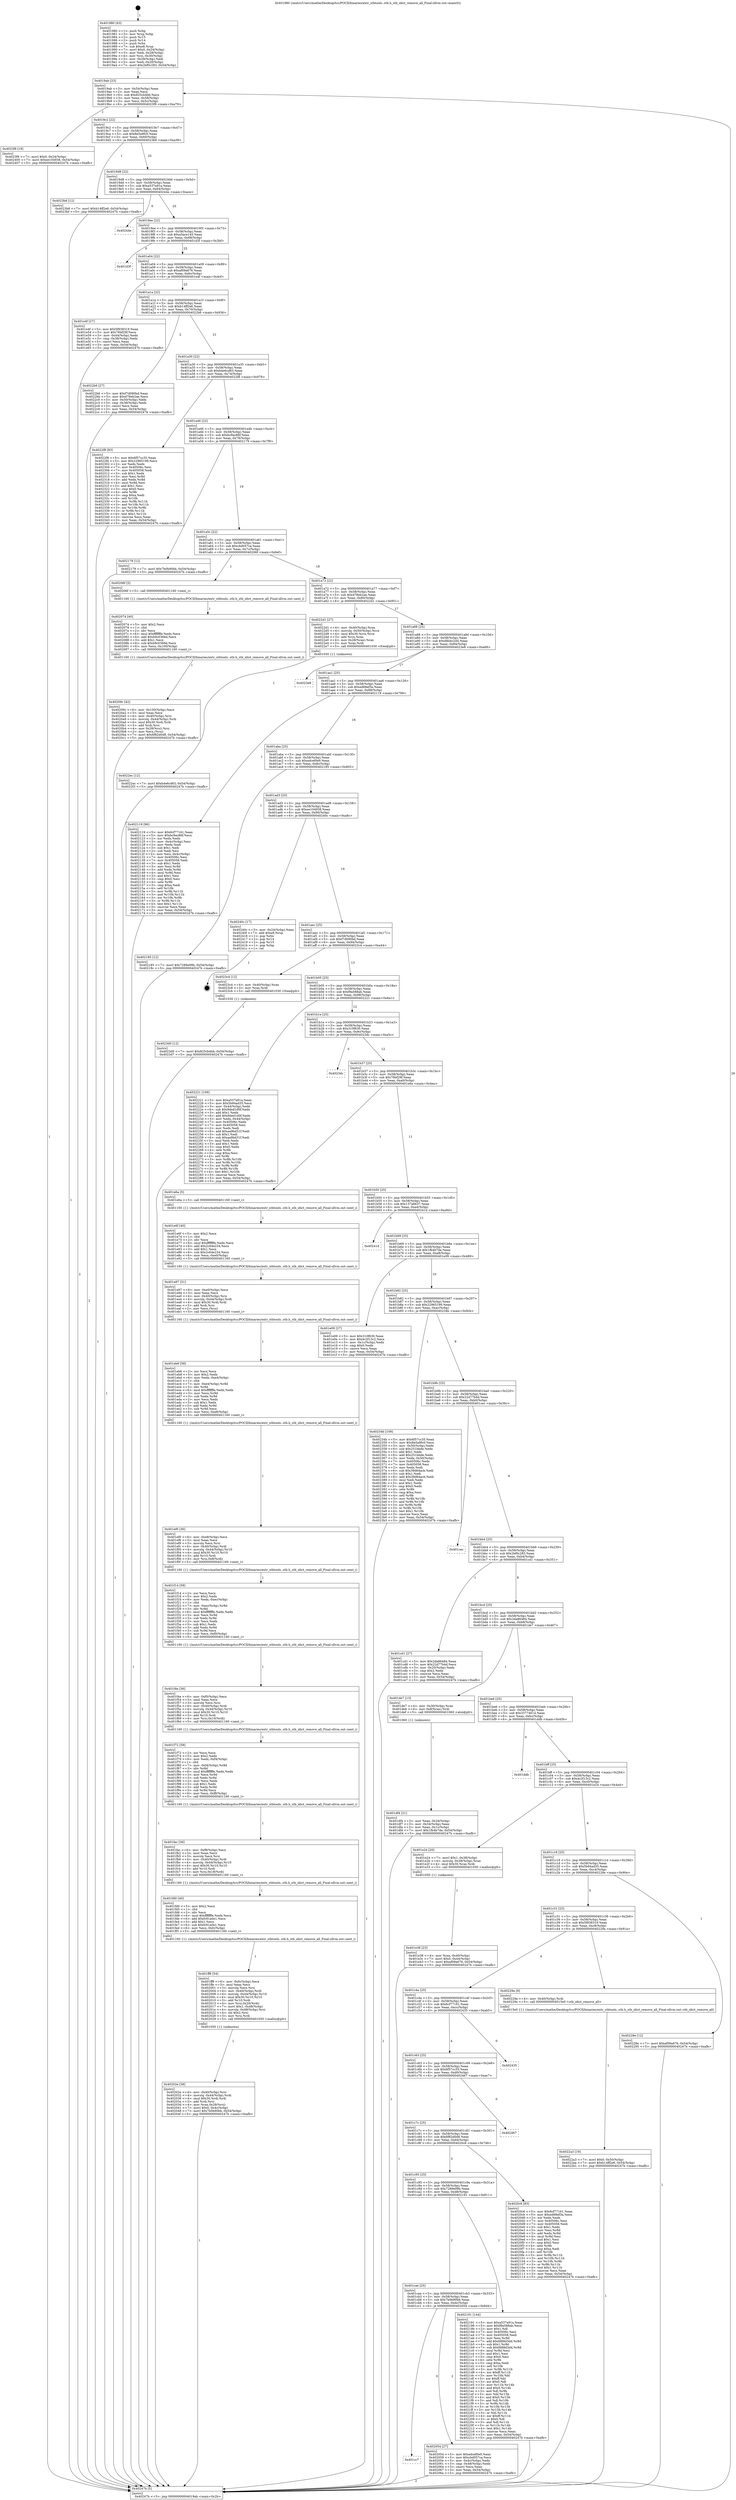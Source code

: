 digraph "0x401980" {
  label = "0x401980 (/mnt/c/Users/mathe/Desktop/tcc/POCII/binaries/extr_stbtools..stb.h_stb_idict_remove_all_Final-ollvm.out::main(0))"
  labelloc = "t"
  node[shape=record]

  Entry [label="",width=0.3,height=0.3,shape=circle,fillcolor=black,style=filled]
  "0x4019ab" [label="{
     0x4019ab [23]\l
     | [instrs]\l
     &nbsp;&nbsp;0x4019ab \<+3\>: mov -0x54(%rbp),%eax\l
     &nbsp;&nbsp;0x4019ae \<+2\>: mov %eax,%ecx\l
     &nbsp;&nbsp;0x4019b0 \<+6\>: sub $0x825cb4bb,%ecx\l
     &nbsp;&nbsp;0x4019b6 \<+3\>: mov %eax,-0x58(%rbp)\l
     &nbsp;&nbsp;0x4019b9 \<+3\>: mov %ecx,-0x5c(%rbp)\l
     &nbsp;&nbsp;0x4019bc \<+6\>: je 00000000004023f9 \<main+0xa79\>\l
  }"]
  "0x4023f9" [label="{
     0x4023f9 [19]\l
     | [instrs]\l
     &nbsp;&nbsp;0x4023f9 \<+7\>: movl $0x0,-0x24(%rbp)\l
     &nbsp;&nbsp;0x402400 \<+7\>: movl $0xee104938,-0x54(%rbp)\l
     &nbsp;&nbsp;0x402407 \<+5\>: jmp 000000000040247b \<main+0xafb\>\l
  }"]
  "0x4019c2" [label="{
     0x4019c2 [22]\l
     | [instrs]\l
     &nbsp;&nbsp;0x4019c2 \<+5\>: jmp 00000000004019c7 \<main+0x47\>\l
     &nbsp;&nbsp;0x4019c7 \<+3\>: mov -0x58(%rbp),%eax\l
     &nbsp;&nbsp;0x4019ca \<+5\>: sub $0x8e5a9fc0,%eax\l
     &nbsp;&nbsp;0x4019cf \<+3\>: mov %eax,-0x60(%rbp)\l
     &nbsp;&nbsp;0x4019d2 \<+6\>: je 00000000004023b8 \<main+0xa38\>\l
  }"]
  Exit [label="",width=0.3,height=0.3,shape=circle,fillcolor=black,style=filled,peripheries=2]
  "0x4023b8" [label="{
     0x4023b8 [12]\l
     | [instrs]\l
     &nbsp;&nbsp;0x4023b8 \<+7\>: movl $0xb14ff2e6,-0x54(%rbp)\l
     &nbsp;&nbsp;0x4023bf \<+5\>: jmp 000000000040247b \<main+0xafb\>\l
  }"]
  "0x4019d8" [label="{
     0x4019d8 [22]\l
     | [instrs]\l
     &nbsp;&nbsp;0x4019d8 \<+5\>: jmp 00000000004019dd \<main+0x5d\>\l
     &nbsp;&nbsp;0x4019dd \<+3\>: mov -0x58(%rbp),%eax\l
     &nbsp;&nbsp;0x4019e0 \<+5\>: sub $0xa537a91a,%eax\l
     &nbsp;&nbsp;0x4019e5 \<+3\>: mov %eax,-0x64(%rbp)\l
     &nbsp;&nbsp;0x4019e8 \<+6\>: je 000000000040244e \<main+0xace\>\l
  }"]
  "0x4023d0" [label="{
     0x4023d0 [12]\l
     | [instrs]\l
     &nbsp;&nbsp;0x4023d0 \<+7\>: movl $0x825cb4bb,-0x54(%rbp)\l
     &nbsp;&nbsp;0x4023d7 \<+5\>: jmp 000000000040247b \<main+0xafb\>\l
  }"]
  "0x40244e" [label="{
     0x40244e\l
  }", style=dashed]
  "0x4019ee" [label="{
     0x4019ee [22]\l
     | [instrs]\l
     &nbsp;&nbsp;0x4019ee \<+5\>: jmp 00000000004019f3 \<main+0x73\>\l
     &nbsp;&nbsp;0x4019f3 \<+3\>: mov -0x58(%rbp),%eax\l
     &nbsp;&nbsp;0x4019f6 \<+5\>: sub $0xa5ace145,%eax\l
     &nbsp;&nbsp;0x4019fb \<+3\>: mov %eax,-0x68(%rbp)\l
     &nbsp;&nbsp;0x4019fe \<+6\>: je 0000000000401d3f \<main+0x3bf\>\l
  }"]
  "0x4022ec" [label="{
     0x4022ec [12]\l
     | [instrs]\l
     &nbsp;&nbsp;0x4022ec \<+7\>: movl $0xb4e6cd63,-0x54(%rbp)\l
     &nbsp;&nbsp;0x4022f3 \<+5\>: jmp 000000000040247b \<main+0xafb\>\l
  }"]
  "0x401d3f" [label="{
     0x401d3f\l
  }", style=dashed]
  "0x401a04" [label="{
     0x401a04 [22]\l
     | [instrs]\l
     &nbsp;&nbsp;0x401a04 \<+5\>: jmp 0000000000401a09 \<main+0x89\>\l
     &nbsp;&nbsp;0x401a09 \<+3\>: mov -0x58(%rbp),%eax\l
     &nbsp;&nbsp;0x401a0c \<+5\>: sub $0xaf09a676,%eax\l
     &nbsp;&nbsp;0x401a11 \<+3\>: mov %eax,-0x6c(%rbp)\l
     &nbsp;&nbsp;0x401a14 \<+6\>: je 0000000000401e4f \<main+0x4cf\>\l
  }"]
  "0x4022a3" [label="{
     0x4022a3 [19]\l
     | [instrs]\l
     &nbsp;&nbsp;0x4022a3 \<+7\>: movl $0x0,-0x50(%rbp)\l
     &nbsp;&nbsp;0x4022aa \<+7\>: movl $0xb14ff2e6,-0x54(%rbp)\l
     &nbsp;&nbsp;0x4022b1 \<+5\>: jmp 000000000040247b \<main+0xafb\>\l
  }"]
  "0x401e4f" [label="{
     0x401e4f [27]\l
     | [instrs]\l
     &nbsp;&nbsp;0x401e4f \<+5\>: mov $0x5f938319,%eax\l
     &nbsp;&nbsp;0x401e54 \<+5\>: mov $0x76bf29f,%ecx\l
     &nbsp;&nbsp;0x401e59 \<+3\>: mov -0x44(%rbp),%edx\l
     &nbsp;&nbsp;0x401e5c \<+3\>: cmp -0x38(%rbp),%edx\l
     &nbsp;&nbsp;0x401e5f \<+3\>: cmovl %ecx,%eax\l
     &nbsp;&nbsp;0x401e62 \<+3\>: mov %eax,-0x54(%rbp)\l
     &nbsp;&nbsp;0x401e65 \<+5\>: jmp 000000000040247b \<main+0xafb\>\l
  }"]
  "0x401a1a" [label="{
     0x401a1a [22]\l
     | [instrs]\l
     &nbsp;&nbsp;0x401a1a \<+5\>: jmp 0000000000401a1f \<main+0x9f\>\l
     &nbsp;&nbsp;0x401a1f \<+3\>: mov -0x58(%rbp),%eax\l
     &nbsp;&nbsp;0x401a22 \<+5\>: sub $0xb14ff2e6,%eax\l
     &nbsp;&nbsp;0x401a27 \<+3\>: mov %eax,-0x70(%rbp)\l
     &nbsp;&nbsp;0x401a2a \<+6\>: je 00000000004022b6 \<main+0x936\>\l
  }"]
  "0x40209c" [label="{
     0x40209c [42]\l
     | [instrs]\l
     &nbsp;&nbsp;0x40209c \<+6\>: mov -0x100(%rbp),%ecx\l
     &nbsp;&nbsp;0x4020a2 \<+3\>: imul %eax,%ecx\l
     &nbsp;&nbsp;0x4020a5 \<+4\>: mov -0x40(%rbp),%rsi\l
     &nbsp;&nbsp;0x4020a9 \<+4\>: movslq -0x44(%rbp),%rdi\l
     &nbsp;&nbsp;0x4020ad \<+4\>: imul $0x30,%rdi,%rdi\l
     &nbsp;&nbsp;0x4020b1 \<+3\>: add %rdi,%rsi\l
     &nbsp;&nbsp;0x4020b4 \<+4\>: mov 0x28(%rsi),%rsi\l
     &nbsp;&nbsp;0x4020b8 \<+2\>: mov %ecx,(%rsi)\l
     &nbsp;&nbsp;0x4020ba \<+7\>: movl $0x6f82d0d8,-0x54(%rbp)\l
     &nbsp;&nbsp;0x4020c1 \<+5\>: jmp 000000000040247b \<main+0xafb\>\l
  }"]
  "0x4022b6" [label="{
     0x4022b6 [27]\l
     | [instrs]\l
     &nbsp;&nbsp;0x4022b6 \<+5\>: mov $0xf7d090bd,%eax\l
     &nbsp;&nbsp;0x4022bb \<+5\>: mov $0xd78eb2ae,%ecx\l
     &nbsp;&nbsp;0x4022c0 \<+3\>: mov -0x50(%rbp),%edx\l
     &nbsp;&nbsp;0x4022c3 \<+3\>: cmp -0x38(%rbp),%edx\l
     &nbsp;&nbsp;0x4022c6 \<+3\>: cmovl %ecx,%eax\l
     &nbsp;&nbsp;0x4022c9 \<+3\>: mov %eax,-0x54(%rbp)\l
     &nbsp;&nbsp;0x4022cc \<+5\>: jmp 000000000040247b \<main+0xafb\>\l
  }"]
  "0x401a30" [label="{
     0x401a30 [22]\l
     | [instrs]\l
     &nbsp;&nbsp;0x401a30 \<+5\>: jmp 0000000000401a35 \<main+0xb5\>\l
     &nbsp;&nbsp;0x401a35 \<+3\>: mov -0x58(%rbp),%eax\l
     &nbsp;&nbsp;0x401a38 \<+5\>: sub $0xb4e6cd63,%eax\l
     &nbsp;&nbsp;0x401a3d \<+3\>: mov %eax,-0x74(%rbp)\l
     &nbsp;&nbsp;0x401a40 \<+6\>: je 00000000004022f8 \<main+0x978\>\l
  }"]
  "0x402074" [label="{
     0x402074 [40]\l
     | [instrs]\l
     &nbsp;&nbsp;0x402074 \<+5\>: mov $0x2,%ecx\l
     &nbsp;&nbsp;0x402079 \<+1\>: cltd\l
     &nbsp;&nbsp;0x40207a \<+2\>: idiv %ecx\l
     &nbsp;&nbsp;0x40207c \<+6\>: imul $0xfffffffe,%edx,%ecx\l
     &nbsp;&nbsp;0x402082 \<+6\>: add $0xb9c0366d,%ecx\l
     &nbsp;&nbsp;0x402088 \<+3\>: add $0x1,%ecx\l
     &nbsp;&nbsp;0x40208b \<+6\>: sub $0xb9c0366d,%ecx\l
     &nbsp;&nbsp;0x402091 \<+6\>: mov %ecx,-0x100(%rbp)\l
     &nbsp;&nbsp;0x402097 \<+5\>: call 0000000000401160 \<next_i\>\l
     | [calls]\l
     &nbsp;&nbsp;0x401160 \{1\} (/mnt/c/Users/mathe/Desktop/tcc/POCII/binaries/extr_stbtools..stb.h_stb_idict_remove_all_Final-ollvm.out::next_i)\l
  }"]
  "0x4022f8" [label="{
     0x4022f8 [83]\l
     | [instrs]\l
     &nbsp;&nbsp;0x4022f8 \<+5\>: mov $0x6f57cc35,%eax\l
     &nbsp;&nbsp;0x4022fd \<+5\>: mov $0x22965199,%ecx\l
     &nbsp;&nbsp;0x402302 \<+2\>: xor %edx,%edx\l
     &nbsp;&nbsp;0x402304 \<+7\>: mov 0x40506c,%esi\l
     &nbsp;&nbsp;0x40230b \<+7\>: mov 0x405058,%edi\l
     &nbsp;&nbsp;0x402312 \<+3\>: sub $0x1,%edx\l
     &nbsp;&nbsp;0x402315 \<+3\>: mov %esi,%r8d\l
     &nbsp;&nbsp;0x402318 \<+3\>: add %edx,%r8d\l
     &nbsp;&nbsp;0x40231b \<+4\>: imul %r8d,%esi\l
     &nbsp;&nbsp;0x40231f \<+3\>: and $0x1,%esi\l
     &nbsp;&nbsp;0x402322 \<+3\>: cmp $0x0,%esi\l
     &nbsp;&nbsp;0x402325 \<+4\>: sete %r9b\l
     &nbsp;&nbsp;0x402329 \<+3\>: cmp $0xa,%edi\l
     &nbsp;&nbsp;0x40232c \<+4\>: setl %r10b\l
     &nbsp;&nbsp;0x402330 \<+3\>: mov %r9b,%r11b\l
     &nbsp;&nbsp;0x402333 \<+3\>: and %r10b,%r11b\l
     &nbsp;&nbsp;0x402336 \<+3\>: xor %r10b,%r9b\l
     &nbsp;&nbsp;0x402339 \<+3\>: or %r9b,%r11b\l
     &nbsp;&nbsp;0x40233c \<+4\>: test $0x1,%r11b\l
     &nbsp;&nbsp;0x402340 \<+3\>: cmovne %ecx,%eax\l
     &nbsp;&nbsp;0x402343 \<+3\>: mov %eax,-0x54(%rbp)\l
     &nbsp;&nbsp;0x402346 \<+5\>: jmp 000000000040247b \<main+0xafb\>\l
  }"]
  "0x401a46" [label="{
     0x401a46 [22]\l
     | [instrs]\l
     &nbsp;&nbsp;0x401a46 \<+5\>: jmp 0000000000401a4b \<main+0xcb\>\l
     &nbsp;&nbsp;0x401a4b \<+3\>: mov -0x58(%rbp),%eax\l
     &nbsp;&nbsp;0x401a4e \<+5\>: sub $0xbc9ac86f,%eax\l
     &nbsp;&nbsp;0x401a53 \<+3\>: mov %eax,-0x78(%rbp)\l
     &nbsp;&nbsp;0x401a56 \<+6\>: je 0000000000402179 \<main+0x7f9\>\l
  }"]
  "0x401cc7" [label="{
     0x401cc7\l
  }", style=dashed]
  "0x402179" [label="{
     0x402179 [12]\l
     | [instrs]\l
     &nbsp;&nbsp;0x402179 \<+7\>: movl $0x7b0b90bb,-0x54(%rbp)\l
     &nbsp;&nbsp;0x402180 \<+5\>: jmp 000000000040247b \<main+0xafb\>\l
  }"]
  "0x401a5c" [label="{
     0x401a5c [22]\l
     | [instrs]\l
     &nbsp;&nbsp;0x401a5c \<+5\>: jmp 0000000000401a61 \<main+0xe1\>\l
     &nbsp;&nbsp;0x401a61 \<+3\>: mov -0x58(%rbp),%eax\l
     &nbsp;&nbsp;0x401a64 \<+5\>: sub $0xcbd057ca,%eax\l
     &nbsp;&nbsp;0x401a69 \<+3\>: mov %eax,-0x7c(%rbp)\l
     &nbsp;&nbsp;0x401a6c \<+6\>: je 000000000040206f \<main+0x6ef\>\l
  }"]
  "0x402054" [label="{
     0x402054 [27]\l
     | [instrs]\l
     &nbsp;&nbsp;0x402054 \<+5\>: mov $0xedcef0e9,%eax\l
     &nbsp;&nbsp;0x402059 \<+5\>: mov $0xcbd057ca,%ecx\l
     &nbsp;&nbsp;0x40205e \<+3\>: mov -0x4c(%rbp),%edx\l
     &nbsp;&nbsp;0x402061 \<+3\>: cmp -0x48(%rbp),%edx\l
     &nbsp;&nbsp;0x402064 \<+3\>: cmovl %ecx,%eax\l
     &nbsp;&nbsp;0x402067 \<+3\>: mov %eax,-0x54(%rbp)\l
     &nbsp;&nbsp;0x40206a \<+5\>: jmp 000000000040247b \<main+0xafb\>\l
  }"]
  "0x40206f" [label="{
     0x40206f [5]\l
     | [instrs]\l
     &nbsp;&nbsp;0x40206f \<+5\>: call 0000000000401160 \<next_i\>\l
     | [calls]\l
     &nbsp;&nbsp;0x401160 \{1\} (/mnt/c/Users/mathe/Desktop/tcc/POCII/binaries/extr_stbtools..stb.h_stb_idict_remove_all_Final-ollvm.out::next_i)\l
  }"]
  "0x401a72" [label="{
     0x401a72 [22]\l
     | [instrs]\l
     &nbsp;&nbsp;0x401a72 \<+5\>: jmp 0000000000401a77 \<main+0xf7\>\l
     &nbsp;&nbsp;0x401a77 \<+3\>: mov -0x58(%rbp),%eax\l
     &nbsp;&nbsp;0x401a7a \<+5\>: sub $0xd78eb2ae,%eax\l
     &nbsp;&nbsp;0x401a7f \<+3\>: mov %eax,-0x80(%rbp)\l
     &nbsp;&nbsp;0x401a82 \<+6\>: je 00000000004022d1 \<main+0x951\>\l
  }"]
  "0x401cae" [label="{
     0x401cae [25]\l
     | [instrs]\l
     &nbsp;&nbsp;0x401cae \<+5\>: jmp 0000000000401cb3 \<main+0x333\>\l
     &nbsp;&nbsp;0x401cb3 \<+3\>: mov -0x58(%rbp),%eax\l
     &nbsp;&nbsp;0x401cb6 \<+5\>: sub $0x7b0b90bb,%eax\l
     &nbsp;&nbsp;0x401cbb \<+6\>: mov %eax,-0xdc(%rbp)\l
     &nbsp;&nbsp;0x401cc1 \<+6\>: je 0000000000402054 \<main+0x6d4\>\l
  }"]
  "0x4022d1" [label="{
     0x4022d1 [27]\l
     | [instrs]\l
     &nbsp;&nbsp;0x4022d1 \<+4\>: mov -0x40(%rbp),%rax\l
     &nbsp;&nbsp;0x4022d5 \<+4\>: movslq -0x50(%rbp),%rcx\l
     &nbsp;&nbsp;0x4022d9 \<+4\>: imul $0x30,%rcx,%rcx\l
     &nbsp;&nbsp;0x4022dd \<+3\>: add %rcx,%rax\l
     &nbsp;&nbsp;0x4022e0 \<+4\>: mov 0x28(%rax),%rax\l
     &nbsp;&nbsp;0x4022e4 \<+3\>: mov %rax,%rdi\l
     &nbsp;&nbsp;0x4022e7 \<+5\>: call 0000000000401030 \<free@plt\>\l
     | [calls]\l
     &nbsp;&nbsp;0x401030 \{1\} (unknown)\l
  }"]
  "0x401a88" [label="{
     0x401a88 [25]\l
     | [instrs]\l
     &nbsp;&nbsp;0x401a88 \<+5\>: jmp 0000000000401a8d \<main+0x10d\>\l
     &nbsp;&nbsp;0x401a8d \<+3\>: mov -0x58(%rbp),%eax\l
     &nbsp;&nbsp;0x401a90 \<+5\>: sub $0xd8d4c2d4,%eax\l
     &nbsp;&nbsp;0x401a95 \<+6\>: mov %eax,-0x84(%rbp)\l
     &nbsp;&nbsp;0x401a9b \<+6\>: je 00000000004023e8 \<main+0xa68\>\l
  }"]
  "0x402191" [label="{
     0x402191 [144]\l
     | [instrs]\l
     &nbsp;&nbsp;0x402191 \<+5\>: mov $0xa537a91a,%eax\l
     &nbsp;&nbsp;0x402196 \<+5\>: mov $0xf9a588ab,%ecx\l
     &nbsp;&nbsp;0x40219b \<+2\>: mov $0x1,%dl\l
     &nbsp;&nbsp;0x40219d \<+7\>: mov 0x40506c,%esi\l
     &nbsp;&nbsp;0x4021a4 \<+7\>: mov 0x405058,%edi\l
     &nbsp;&nbsp;0x4021ab \<+3\>: mov %esi,%r8d\l
     &nbsp;&nbsp;0x4021ae \<+7\>: add $0xfd88d3dd,%r8d\l
     &nbsp;&nbsp;0x4021b5 \<+4\>: sub $0x1,%r8d\l
     &nbsp;&nbsp;0x4021b9 \<+7\>: sub $0xfd88d3dd,%r8d\l
     &nbsp;&nbsp;0x4021c0 \<+4\>: imul %r8d,%esi\l
     &nbsp;&nbsp;0x4021c4 \<+3\>: and $0x1,%esi\l
     &nbsp;&nbsp;0x4021c7 \<+3\>: cmp $0x0,%esi\l
     &nbsp;&nbsp;0x4021ca \<+4\>: sete %r9b\l
     &nbsp;&nbsp;0x4021ce \<+3\>: cmp $0xa,%edi\l
     &nbsp;&nbsp;0x4021d1 \<+4\>: setl %r10b\l
     &nbsp;&nbsp;0x4021d5 \<+3\>: mov %r9b,%r11b\l
     &nbsp;&nbsp;0x4021d8 \<+4\>: xor $0xff,%r11b\l
     &nbsp;&nbsp;0x4021dc \<+3\>: mov %r10b,%bl\l
     &nbsp;&nbsp;0x4021df \<+3\>: xor $0xff,%bl\l
     &nbsp;&nbsp;0x4021e2 \<+3\>: xor $0x0,%dl\l
     &nbsp;&nbsp;0x4021e5 \<+3\>: mov %r11b,%r14b\l
     &nbsp;&nbsp;0x4021e8 \<+4\>: and $0x0,%r14b\l
     &nbsp;&nbsp;0x4021ec \<+3\>: and %dl,%r9b\l
     &nbsp;&nbsp;0x4021ef \<+3\>: mov %bl,%r15b\l
     &nbsp;&nbsp;0x4021f2 \<+4\>: and $0x0,%r15b\l
     &nbsp;&nbsp;0x4021f6 \<+3\>: and %dl,%r10b\l
     &nbsp;&nbsp;0x4021f9 \<+3\>: or %r9b,%r14b\l
     &nbsp;&nbsp;0x4021fc \<+3\>: or %r10b,%r15b\l
     &nbsp;&nbsp;0x4021ff \<+3\>: xor %r15b,%r14b\l
     &nbsp;&nbsp;0x402202 \<+3\>: or %bl,%r11b\l
     &nbsp;&nbsp;0x402205 \<+4\>: xor $0xff,%r11b\l
     &nbsp;&nbsp;0x402209 \<+3\>: or $0x0,%dl\l
     &nbsp;&nbsp;0x40220c \<+3\>: and %dl,%r11b\l
     &nbsp;&nbsp;0x40220f \<+3\>: or %r11b,%r14b\l
     &nbsp;&nbsp;0x402212 \<+4\>: test $0x1,%r14b\l
     &nbsp;&nbsp;0x402216 \<+3\>: cmovne %ecx,%eax\l
     &nbsp;&nbsp;0x402219 \<+3\>: mov %eax,-0x54(%rbp)\l
     &nbsp;&nbsp;0x40221c \<+5\>: jmp 000000000040247b \<main+0xafb\>\l
  }"]
  "0x4023e8" [label="{
     0x4023e8\l
  }", style=dashed]
  "0x401aa1" [label="{
     0x401aa1 [25]\l
     | [instrs]\l
     &nbsp;&nbsp;0x401aa1 \<+5\>: jmp 0000000000401aa6 \<main+0x126\>\l
     &nbsp;&nbsp;0x401aa6 \<+3\>: mov -0x58(%rbp),%eax\l
     &nbsp;&nbsp;0x401aa9 \<+5\>: sub $0xed68ef3a,%eax\l
     &nbsp;&nbsp;0x401aae \<+6\>: mov %eax,-0x88(%rbp)\l
     &nbsp;&nbsp;0x401ab4 \<+6\>: je 0000000000402119 \<main+0x799\>\l
  }"]
  "0x401c95" [label="{
     0x401c95 [25]\l
     | [instrs]\l
     &nbsp;&nbsp;0x401c95 \<+5\>: jmp 0000000000401c9a \<main+0x31a\>\l
     &nbsp;&nbsp;0x401c9a \<+3\>: mov -0x58(%rbp),%eax\l
     &nbsp;&nbsp;0x401c9d \<+5\>: sub $0x7289e99b,%eax\l
     &nbsp;&nbsp;0x401ca2 \<+6\>: mov %eax,-0xd8(%rbp)\l
     &nbsp;&nbsp;0x401ca8 \<+6\>: je 0000000000402191 \<main+0x811\>\l
  }"]
  "0x402119" [label="{
     0x402119 [96]\l
     | [instrs]\l
     &nbsp;&nbsp;0x402119 \<+5\>: mov $0x6cf77161,%eax\l
     &nbsp;&nbsp;0x40211e \<+5\>: mov $0xbc9ac86f,%ecx\l
     &nbsp;&nbsp;0x402123 \<+2\>: xor %edx,%edx\l
     &nbsp;&nbsp;0x402125 \<+3\>: mov -0x4c(%rbp),%esi\l
     &nbsp;&nbsp;0x402128 \<+2\>: mov %edx,%edi\l
     &nbsp;&nbsp;0x40212a \<+3\>: sub $0x1,%edi\l
     &nbsp;&nbsp;0x40212d \<+2\>: sub %edi,%esi\l
     &nbsp;&nbsp;0x40212f \<+3\>: mov %esi,-0x4c(%rbp)\l
     &nbsp;&nbsp;0x402132 \<+7\>: mov 0x40506c,%esi\l
     &nbsp;&nbsp;0x402139 \<+7\>: mov 0x405058,%edi\l
     &nbsp;&nbsp;0x402140 \<+3\>: sub $0x1,%edx\l
     &nbsp;&nbsp;0x402143 \<+3\>: mov %esi,%r8d\l
     &nbsp;&nbsp;0x402146 \<+3\>: add %edx,%r8d\l
     &nbsp;&nbsp;0x402149 \<+4\>: imul %r8d,%esi\l
     &nbsp;&nbsp;0x40214d \<+3\>: and $0x1,%esi\l
     &nbsp;&nbsp;0x402150 \<+3\>: cmp $0x0,%esi\l
     &nbsp;&nbsp;0x402153 \<+4\>: sete %r9b\l
     &nbsp;&nbsp;0x402157 \<+3\>: cmp $0xa,%edi\l
     &nbsp;&nbsp;0x40215a \<+4\>: setl %r10b\l
     &nbsp;&nbsp;0x40215e \<+3\>: mov %r9b,%r11b\l
     &nbsp;&nbsp;0x402161 \<+3\>: and %r10b,%r11b\l
     &nbsp;&nbsp;0x402164 \<+3\>: xor %r10b,%r9b\l
     &nbsp;&nbsp;0x402167 \<+3\>: or %r9b,%r11b\l
     &nbsp;&nbsp;0x40216a \<+4\>: test $0x1,%r11b\l
     &nbsp;&nbsp;0x40216e \<+3\>: cmovne %ecx,%eax\l
     &nbsp;&nbsp;0x402171 \<+3\>: mov %eax,-0x54(%rbp)\l
     &nbsp;&nbsp;0x402174 \<+5\>: jmp 000000000040247b \<main+0xafb\>\l
  }"]
  "0x401aba" [label="{
     0x401aba [25]\l
     | [instrs]\l
     &nbsp;&nbsp;0x401aba \<+5\>: jmp 0000000000401abf \<main+0x13f\>\l
     &nbsp;&nbsp;0x401abf \<+3\>: mov -0x58(%rbp),%eax\l
     &nbsp;&nbsp;0x401ac2 \<+5\>: sub $0xedcef0e9,%eax\l
     &nbsp;&nbsp;0x401ac7 \<+6\>: mov %eax,-0x8c(%rbp)\l
     &nbsp;&nbsp;0x401acd \<+6\>: je 0000000000402185 \<main+0x805\>\l
  }"]
  "0x4020c6" [label="{
     0x4020c6 [83]\l
     | [instrs]\l
     &nbsp;&nbsp;0x4020c6 \<+5\>: mov $0x6cf77161,%eax\l
     &nbsp;&nbsp;0x4020cb \<+5\>: mov $0xed68ef3a,%ecx\l
     &nbsp;&nbsp;0x4020d0 \<+2\>: xor %edx,%edx\l
     &nbsp;&nbsp;0x4020d2 \<+7\>: mov 0x40506c,%esi\l
     &nbsp;&nbsp;0x4020d9 \<+7\>: mov 0x405058,%edi\l
     &nbsp;&nbsp;0x4020e0 \<+3\>: sub $0x1,%edx\l
     &nbsp;&nbsp;0x4020e3 \<+3\>: mov %esi,%r8d\l
     &nbsp;&nbsp;0x4020e6 \<+3\>: add %edx,%r8d\l
     &nbsp;&nbsp;0x4020e9 \<+4\>: imul %r8d,%esi\l
     &nbsp;&nbsp;0x4020ed \<+3\>: and $0x1,%esi\l
     &nbsp;&nbsp;0x4020f0 \<+3\>: cmp $0x0,%esi\l
     &nbsp;&nbsp;0x4020f3 \<+4\>: sete %r9b\l
     &nbsp;&nbsp;0x4020f7 \<+3\>: cmp $0xa,%edi\l
     &nbsp;&nbsp;0x4020fa \<+4\>: setl %r10b\l
     &nbsp;&nbsp;0x4020fe \<+3\>: mov %r9b,%r11b\l
     &nbsp;&nbsp;0x402101 \<+3\>: and %r10b,%r11b\l
     &nbsp;&nbsp;0x402104 \<+3\>: xor %r10b,%r9b\l
     &nbsp;&nbsp;0x402107 \<+3\>: or %r9b,%r11b\l
     &nbsp;&nbsp;0x40210a \<+4\>: test $0x1,%r11b\l
     &nbsp;&nbsp;0x40210e \<+3\>: cmovne %ecx,%eax\l
     &nbsp;&nbsp;0x402111 \<+3\>: mov %eax,-0x54(%rbp)\l
     &nbsp;&nbsp;0x402114 \<+5\>: jmp 000000000040247b \<main+0xafb\>\l
  }"]
  "0x402185" [label="{
     0x402185 [12]\l
     | [instrs]\l
     &nbsp;&nbsp;0x402185 \<+7\>: movl $0x7289e99b,-0x54(%rbp)\l
     &nbsp;&nbsp;0x40218c \<+5\>: jmp 000000000040247b \<main+0xafb\>\l
  }"]
  "0x401ad3" [label="{
     0x401ad3 [25]\l
     | [instrs]\l
     &nbsp;&nbsp;0x401ad3 \<+5\>: jmp 0000000000401ad8 \<main+0x158\>\l
     &nbsp;&nbsp;0x401ad8 \<+3\>: mov -0x58(%rbp),%eax\l
     &nbsp;&nbsp;0x401adb \<+5\>: sub $0xee104938,%eax\l
     &nbsp;&nbsp;0x401ae0 \<+6\>: mov %eax,-0x90(%rbp)\l
     &nbsp;&nbsp;0x401ae6 \<+6\>: je 000000000040240c \<main+0xa8c\>\l
  }"]
  "0x401c7c" [label="{
     0x401c7c [25]\l
     | [instrs]\l
     &nbsp;&nbsp;0x401c7c \<+5\>: jmp 0000000000401c81 \<main+0x301\>\l
     &nbsp;&nbsp;0x401c81 \<+3\>: mov -0x58(%rbp),%eax\l
     &nbsp;&nbsp;0x401c84 \<+5\>: sub $0x6f82d0d8,%eax\l
     &nbsp;&nbsp;0x401c89 \<+6\>: mov %eax,-0xd4(%rbp)\l
     &nbsp;&nbsp;0x401c8f \<+6\>: je 00000000004020c6 \<main+0x746\>\l
  }"]
  "0x40240c" [label="{
     0x40240c [17]\l
     | [instrs]\l
     &nbsp;&nbsp;0x40240c \<+3\>: mov -0x24(%rbp),%eax\l
     &nbsp;&nbsp;0x40240f \<+7\>: add $0xe8,%rsp\l
     &nbsp;&nbsp;0x402416 \<+1\>: pop %rbx\l
     &nbsp;&nbsp;0x402417 \<+2\>: pop %r14\l
     &nbsp;&nbsp;0x402419 \<+2\>: pop %r15\l
     &nbsp;&nbsp;0x40241b \<+1\>: pop %rbp\l
     &nbsp;&nbsp;0x40241c \<+1\>: ret\l
  }"]
  "0x401aec" [label="{
     0x401aec [25]\l
     | [instrs]\l
     &nbsp;&nbsp;0x401aec \<+5\>: jmp 0000000000401af1 \<main+0x171\>\l
     &nbsp;&nbsp;0x401af1 \<+3\>: mov -0x58(%rbp),%eax\l
     &nbsp;&nbsp;0x401af4 \<+5\>: sub $0xf7d090bd,%eax\l
     &nbsp;&nbsp;0x401af9 \<+6\>: mov %eax,-0x94(%rbp)\l
     &nbsp;&nbsp;0x401aff \<+6\>: je 00000000004023c4 \<main+0xa44\>\l
  }"]
  "0x402467" [label="{
     0x402467\l
  }", style=dashed]
  "0x4023c4" [label="{
     0x4023c4 [12]\l
     | [instrs]\l
     &nbsp;&nbsp;0x4023c4 \<+4\>: mov -0x40(%rbp),%rax\l
     &nbsp;&nbsp;0x4023c8 \<+3\>: mov %rax,%rdi\l
     &nbsp;&nbsp;0x4023cb \<+5\>: call 0000000000401030 \<free@plt\>\l
     | [calls]\l
     &nbsp;&nbsp;0x401030 \{1\} (unknown)\l
  }"]
  "0x401b05" [label="{
     0x401b05 [25]\l
     | [instrs]\l
     &nbsp;&nbsp;0x401b05 \<+5\>: jmp 0000000000401b0a \<main+0x18a\>\l
     &nbsp;&nbsp;0x401b0a \<+3\>: mov -0x58(%rbp),%eax\l
     &nbsp;&nbsp;0x401b0d \<+5\>: sub $0xf9a588ab,%eax\l
     &nbsp;&nbsp;0x401b12 \<+6\>: mov %eax,-0x98(%rbp)\l
     &nbsp;&nbsp;0x401b18 \<+6\>: je 0000000000402221 \<main+0x8a1\>\l
  }"]
  "0x401c63" [label="{
     0x401c63 [25]\l
     | [instrs]\l
     &nbsp;&nbsp;0x401c63 \<+5\>: jmp 0000000000401c68 \<main+0x2e8\>\l
     &nbsp;&nbsp;0x401c68 \<+3\>: mov -0x58(%rbp),%eax\l
     &nbsp;&nbsp;0x401c6b \<+5\>: sub $0x6f57cc35,%eax\l
     &nbsp;&nbsp;0x401c70 \<+6\>: mov %eax,-0xd0(%rbp)\l
     &nbsp;&nbsp;0x401c76 \<+6\>: je 0000000000402467 \<main+0xae7\>\l
  }"]
  "0x402221" [label="{
     0x402221 [109]\l
     | [instrs]\l
     &nbsp;&nbsp;0x402221 \<+5\>: mov $0xa537a91a,%eax\l
     &nbsp;&nbsp;0x402226 \<+5\>: mov $0x5b94ad35,%ecx\l
     &nbsp;&nbsp;0x40222b \<+3\>: mov -0x44(%rbp),%edx\l
     &nbsp;&nbsp;0x40222e \<+6\>: sub $0x9ded1d0f,%edx\l
     &nbsp;&nbsp;0x402234 \<+3\>: add $0x1,%edx\l
     &nbsp;&nbsp;0x402237 \<+6\>: add $0x9ded1d0f,%edx\l
     &nbsp;&nbsp;0x40223d \<+3\>: mov %edx,-0x44(%rbp)\l
     &nbsp;&nbsp;0x402240 \<+7\>: mov 0x40506c,%edx\l
     &nbsp;&nbsp;0x402247 \<+7\>: mov 0x405058,%esi\l
     &nbsp;&nbsp;0x40224e \<+2\>: mov %edx,%edi\l
     &nbsp;&nbsp;0x402250 \<+6\>: add $0xaa9bd31f,%edi\l
     &nbsp;&nbsp;0x402256 \<+3\>: sub $0x1,%edi\l
     &nbsp;&nbsp;0x402259 \<+6\>: sub $0xaa9bd31f,%edi\l
     &nbsp;&nbsp;0x40225f \<+3\>: imul %edi,%edx\l
     &nbsp;&nbsp;0x402262 \<+3\>: and $0x1,%edx\l
     &nbsp;&nbsp;0x402265 \<+3\>: cmp $0x0,%edx\l
     &nbsp;&nbsp;0x402268 \<+4\>: sete %r8b\l
     &nbsp;&nbsp;0x40226c \<+3\>: cmp $0xa,%esi\l
     &nbsp;&nbsp;0x40226f \<+4\>: setl %r9b\l
     &nbsp;&nbsp;0x402273 \<+3\>: mov %r8b,%r10b\l
     &nbsp;&nbsp;0x402276 \<+3\>: and %r9b,%r10b\l
     &nbsp;&nbsp;0x402279 \<+3\>: xor %r9b,%r8b\l
     &nbsp;&nbsp;0x40227c \<+3\>: or %r8b,%r10b\l
     &nbsp;&nbsp;0x40227f \<+4\>: test $0x1,%r10b\l
     &nbsp;&nbsp;0x402283 \<+3\>: cmovne %ecx,%eax\l
     &nbsp;&nbsp;0x402286 \<+3\>: mov %eax,-0x54(%rbp)\l
     &nbsp;&nbsp;0x402289 \<+5\>: jmp 000000000040247b \<main+0xafb\>\l
  }"]
  "0x401b1e" [label="{
     0x401b1e [25]\l
     | [instrs]\l
     &nbsp;&nbsp;0x401b1e \<+5\>: jmp 0000000000401b23 \<main+0x1a3\>\l
     &nbsp;&nbsp;0x401b23 \<+3\>: mov -0x58(%rbp),%eax\l
     &nbsp;&nbsp;0x401b26 \<+5\>: sub $0x310f630,%eax\l
     &nbsp;&nbsp;0x401b2b \<+6\>: mov %eax,-0x9c(%rbp)\l
     &nbsp;&nbsp;0x401b31 \<+6\>: je 00000000004023dc \<main+0xa5c\>\l
  }"]
  "0x402435" [label="{
     0x402435\l
  }", style=dashed]
  "0x4023dc" [label="{
     0x4023dc\l
  }", style=dashed]
  "0x401b37" [label="{
     0x401b37 [25]\l
     | [instrs]\l
     &nbsp;&nbsp;0x401b37 \<+5\>: jmp 0000000000401b3c \<main+0x1bc\>\l
     &nbsp;&nbsp;0x401b3c \<+3\>: mov -0x58(%rbp),%eax\l
     &nbsp;&nbsp;0x401b3f \<+5\>: sub $0x76bf29f,%eax\l
     &nbsp;&nbsp;0x401b44 \<+6\>: mov %eax,-0xa0(%rbp)\l
     &nbsp;&nbsp;0x401b4a \<+6\>: je 0000000000401e6a \<main+0x4ea\>\l
  }"]
  "0x401c4a" [label="{
     0x401c4a [25]\l
     | [instrs]\l
     &nbsp;&nbsp;0x401c4a \<+5\>: jmp 0000000000401c4f \<main+0x2cf\>\l
     &nbsp;&nbsp;0x401c4f \<+3\>: mov -0x58(%rbp),%eax\l
     &nbsp;&nbsp;0x401c52 \<+5\>: sub $0x6cf77161,%eax\l
     &nbsp;&nbsp;0x401c57 \<+6\>: mov %eax,-0xcc(%rbp)\l
     &nbsp;&nbsp;0x401c5d \<+6\>: je 0000000000402435 \<main+0xab5\>\l
  }"]
  "0x401e6a" [label="{
     0x401e6a [5]\l
     | [instrs]\l
     &nbsp;&nbsp;0x401e6a \<+5\>: call 0000000000401160 \<next_i\>\l
     | [calls]\l
     &nbsp;&nbsp;0x401160 \{1\} (/mnt/c/Users/mathe/Desktop/tcc/POCII/binaries/extr_stbtools..stb.h_stb_idict_remove_all_Final-ollvm.out::next_i)\l
  }"]
  "0x401b50" [label="{
     0x401b50 [25]\l
     | [instrs]\l
     &nbsp;&nbsp;0x401b50 \<+5\>: jmp 0000000000401b55 \<main+0x1d5\>\l
     &nbsp;&nbsp;0x401b55 \<+3\>: mov -0x58(%rbp),%eax\l
     &nbsp;&nbsp;0x401b58 \<+5\>: sub $0x137a6637,%eax\l
     &nbsp;&nbsp;0x401b5d \<+6\>: mov %eax,-0xa4(%rbp)\l
     &nbsp;&nbsp;0x401b63 \<+6\>: je 000000000040241d \<main+0xa9d\>\l
  }"]
  "0x40229a" [label="{
     0x40229a [9]\l
     | [instrs]\l
     &nbsp;&nbsp;0x40229a \<+4\>: mov -0x40(%rbp),%rdi\l
     &nbsp;&nbsp;0x40229e \<+5\>: call 00000000004015e0 \<stb_idict_remove_all\>\l
     | [calls]\l
     &nbsp;&nbsp;0x4015e0 \{1\} (/mnt/c/Users/mathe/Desktop/tcc/POCII/binaries/extr_stbtools..stb.h_stb_idict_remove_all_Final-ollvm.out::stb_idict_remove_all)\l
  }"]
  "0x40241d" [label="{
     0x40241d\l
  }", style=dashed]
  "0x401b69" [label="{
     0x401b69 [25]\l
     | [instrs]\l
     &nbsp;&nbsp;0x401b69 \<+5\>: jmp 0000000000401b6e \<main+0x1ee\>\l
     &nbsp;&nbsp;0x401b6e \<+3\>: mov -0x58(%rbp),%eax\l
     &nbsp;&nbsp;0x401b71 \<+5\>: sub $0x1fb4b7de,%eax\l
     &nbsp;&nbsp;0x401b76 \<+6\>: mov %eax,-0xa8(%rbp)\l
     &nbsp;&nbsp;0x401b7c \<+6\>: je 0000000000401e09 \<main+0x489\>\l
  }"]
  "0x401c31" [label="{
     0x401c31 [25]\l
     | [instrs]\l
     &nbsp;&nbsp;0x401c31 \<+5\>: jmp 0000000000401c36 \<main+0x2b6\>\l
     &nbsp;&nbsp;0x401c36 \<+3\>: mov -0x58(%rbp),%eax\l
     &nbsp;&nbsp;0x401c39 \<+5\>: sub $0x5f938319,%eax\l
     &nbsp;&nbsp;0x401c3e \<+6\>: mov %eax,-0xc8(%rbp)\l
     &nbsp;&nbsp;0x401c44 \<+6\>: je 000000000040229a \<main+0x91a\>\l
  }"]
  "0x401e09" [label="{
     0x401e09 [27]\l
     | [instrs]\l
     &nbsp;&nbsp;0x401e09 \<+5\>: mov $0x310f630,%eax\l
     &nbsp;&nbsp;0x401e0e \<+5\>: mov $0x4c2f13c2,%ecx\l
     &nbsp;&nbsp;0x401e13 \<+3\>: mov -0x1c(%rbp),%edx\l
     &nbsp;&nbsp;0x401e16 \<+3\>: cmp $0x0,%edx\l
     &nbsp;&nbsp;0x401e19 \<+3\>: cmove %ecx,%eax\l
     &nbsp;&nbsp;0x401e1c \<+3\>: mov %eax,-0x54(%rbp)\l
     &nbsp;&nbsp;0x401e1f \<+5\>: jmp 000000000040247b \<main+0xafb\>\l
  }"]
  "0x401b82" [label="{
     0x401b82 [25]\l
     | [instrs]\l
     &nbsp;&nbsp;0x401b82 \<+5\>: jmp 0000000000401b87 \<main+0x207\>\l
     &nbsp;&nbsp;0x401b87 \<+3\>: mov -0x58(%rbp),%eax\l
     &nbsp;&nbsp;0x401b8a \<+5\>: sub $0x22965199,%eax\l
     &nbsp;&nbsp;0x401b8f \<+6\>: mov %eax,-0xac(%rbp)\l
     &nbsp;&nbsp;0x401b95 \<+6\>: je 000000000040234b \<main+0x9cb\>\l
  }"]
  "0x40228e" [label="{
     0x40228e [12]\l
     | [instrs]\l
     &nbsp;&nbsp;0x40228e \<+7\>: movl $0xaf09a676,-0x54(%rbp)\l
     &nbsp;&nbsp;0x402295 \<+5\>: jmp 000000000040247b \<main+0xafb\>\l
  }"]
  "0x40234b" [label="{
     0x40234b [109]\l
     | [instrs]\l
     &nbsp;&nbsp;0x40234b \<+5\>: mov $0x6f57cc35,%eax\l
     &nbsp;&nbsp;0x402350 \<+5\>: mov $0x8e5a9fc0,%ecx\l
     &nbsp;&nbsp;0x402355 \<+3\>: mov -0x50(%rbp),%edx\l
     &nbsp;&nbsp;0x402358 \<+6\>: sub $0x251bbde,%edx\l
     &nbsp;&nbsp;0x40235e \<+3\>: add $0x1,%edx\l
     &nbsp;&nbsp;0x402361 \<+6\>: add $0x251bbde,%edx\l
     &nbsp;&nbsp;0x402367 \<+3\>: mov %edx,-0x50(%rbp)\l
     &nbsp;&nbsp;0x40236a \<+7\>: mov 0x40506c,%edx\l
     &nbsp;&nbsp;0x402371 \<+7\>: mov 0x405058,%esi\l
     &nbsp;&nbsp;0x402378 \<+2\>: mov %edx,%edi\l
     &nbsp;&nbsp;0x40237a \<+6\>: sub $0x39d64acb,%edi\l
     &nbsp;&nbsp;0x402380 \<+3\>: sub $0x1,%edi\l
     &nbsp;&nbsp;0x402383 \<+6\>: add $0x39d64acb,%edi\l
     &nbsp;&nbsp;0x402389 \<+3\>: imul %edi,%edx\l
     &nbsp;&nbsp;0x40238c \<+3\>: and $0x1,%edx\l
     &nbsp;&nbsp;0x40238f \<+3\>: cmp $0x0,%edx\l
     &nbsp;&nbsp;0x402392 \<+4\>: sete %r8b\l
     &nbsp;&nbsp;0x402396 \<+3\>: cmp $0xa,%esi\l
     &nbsp;&nbsp;0x402399 \<+4\>: setl %r9b\l
     &nbsp;&nbsp;0x40239d \<+3\>: mov %r8b,%r10b\l
     &nbsp;&nbsp;0x4023a0 \<+3\>: and %r9b,%r10b\l
     &nbsp;&nbsp;0x4023a3 \<+3\>: xor %r9b,%r8b\l
     &nbsp;&nbsp;0x4023a6 \<+3\>: or %r8b,%r10b\l
     &nbsp;&nbsp;0x4023a9 \<+4\>: test $0x1,%r10b\l
     &nbsp;&nbsp;0x4023ad \<+3\>: cmovne %ecx,%eax\l
     &nbsp;&nbsp;0x4023b0 \<+3\>: mov %eax,-0x54(%rbp)\l
     &nbsp;&nbsp;0x4023b3 \<+5\>: jmp 000000000040247b \<main+0xafb\>\l
  }"]
  "0x401b9b" [label="{
     0x401b9b [25]\l
     | [instrs]\l
     &nbsp;&nbsp;0x401b9b \<+5\>: jmp 0000000000401ba0 \<main+0x220\>\l
     &nbsp;&nbsp;0x401ba0 \<+3\>: mov -0x58(%rbp),%eax\l
     &nbsp;&nbsp;0x401ba3 \<+5\>: sub $0x22d77b4d,%eax\l
     &nbsp;&nbsp;0x401ba8 \<+6\>: mov %eax,-0xb0(%rbp)\l
     &nbsp;&nbsp;0x401bae \<+6\>: je 0000000000401cec \<main+0x36c\>\l
  }"]
  "0x40202e" [label="{
     0x40202e [38]\l
     | [instrs]\l
     &nbsp;&nbsp;0x40202e \<+4\>: mov -0x40(%rbp),%rsi\l
     &nbsp;&nbsp;0x402032 \<+4\>: movslq -0x44(%rbp),%rdi\l
     &nbsp;&nbsp;0x402036 \<+4\>: imul $0x30,%rdi,%rdi\l
     &nbsp;&nbsp;0x40203a \<+3\>: add %rdi,%rsi\l
     &nbsp;&nbsp;0x40203d \<+4\>: mov %rax,0x28(%rsi)\l
     &nbsp;&nbsp;0x402041 \<+7\>: movl $0x0,-0x4c(%rbp)\l
     &nbsp;&nbsp;0x402048 \<+7\>: movl $0x7b0b90bb,-0x54(%rbp)\l
     &nbsp;&nbsp;0x40204f \<+5\>: jmp 000000000040247b \<main+0xafb\>\l
  }"]
  "0x401cec" [label="{
     0x401cec\l
  }", style=dashed]
  "0x401bb4" [label="{
     0x401bb4 [25]\l
     | [instrs]\l
     &nbsp;&nbsp;0x401bb4 \<+5\>: jmp 0000000000401bb9 \<main+0x239\>\l
     &nbsp;&nbsp;0x401bb9 \<+3\>: mov -0x58(%rbp),%eax\l
     &nbsp;&nbsp;0x401bbc \<+5\>: sub $0x2bf0c283,%eax\l
     &nbsp;&nbsp;0x401bc1 \<+6\>: mov %eax,-0xb4(%rbp)\l
     &nbsp;&nbsp;0x401bc7 \<+6\>: je 0000000000401cd1 \<main+0x351\>\l
  }"]
  "0x401ff8" [label="{
     0x401ff8 [54]\l
     | [instrs]\l
     &nbsp;&nbsp;0x401ff8 \<+6\>: mov -0xfc(%rbp),%ecx\l
     &nbsp;&nbsp;0x401ffe \<+3\>: imul %eax,%ecx\l
     &nbsp;&nbsp;0x402001 \<+3\>: movslq %ecx,%rsi\l
     &nbsp;&nbsp;0x402004 \<+4\>: mov -0x40(%rbp),%rdi\l
     &nbsp;&nbsp;0x402008 \<+4\>: movslq -0x44(%rbp),%r10\l
     &nbsp;&nbsp;0x40200c \<+4\>: imul $0x30,%r10,%r10\l
     &nbsp;&nbsp;0x402010 \<+3\>: add %r10,%rdi\l
     &nbsp;&nbsp;0x402013 \<+4\>: mov %rsi,0x20(%rdi)\l
     &nbsp;&nbsp;0x402017 \<+7\>: movl $0x1,-0x48(%rbp)\l
     &nbsp;&nbsp;0x40201e \<+4\>: movslq -0x48(%rbp),%rsi\l
     &nbsp;&nbsp;0x402022 \<+4\>: shl $0x2,%rsi\l
     &nbsp;&nbsp;0x402026 \<+3\>: mov %rsi,%rdi\l
     &nbsp;&nbsp;0x402029 \<+5\>: call 0000000000401050 \<malloc@plt\>\l
     | [calls]\l
     &nbsp;&nbsp;0x401050 \{1\} (unknown)\l
  }"]
  "0x401cd1" [label="{
     0x401cd1 [27]\l
     | [instrs]\l
     &nbsp;&nbsp;0x401cd1 \<+5\>: mov $0x2da86484,%eax\l
     &nbsp;&nbsp;0x401cd6 \<+5\>: mov $0x22d77b4d,%ecx\l
     &nbsp;&nbsp;0x401cdb \<+3\>: mov -0x20(%rbp),%edx\l
     &nbsp;&nbsp;0x401cde \<+3\>: cmp $0x2,%edx\l
     &nbsp;&nbsp;0x401ce1 \<+3\>: cmovne %ecx,%eax\l
     &nbsp;&nbsp;0x401ce4 \<+3\>: mov %eax,-0x54(%rbp)\l
     &nbsp;&nbsp;0x401ce7 \<+5\>: jmp 000000000040247b \<main+0xafb\>\l
  }"]
  "0x401bcd" [label="{
     0x401bcd [25]\l
     | [instrs]\l
     &nbsp;&nbsp;0x401bcd \<+5\>: jmp 0000000000401bd2 \<main+0x252\>\l
     &nbsp;&nbsp;0x401bd2 \<+3\>: mov -0x58(%rbp),%eax\l
     &nbsp;&nbsp;0x401bd5 \<+5\>: sub $0x2da86484,%eax\l
     &nbsp;&nbsp;0x401bda \<+6\>: mov %eax,-0xb8(%rbp)\l
     &nbsp;&nbsp;0x401be0 \<+6\>: je 0000000000401de7 \<main+0x467\>\l
  }"]
  "0x40247b" [label="{
     0x40247b [5]\l
     | [instrs]\l
     &nbsp;&nbsp;0x40247b \<+5\>: jmp 00000000004019ab \<main+0x2b\>\l
  }"]
  "0x401980" [label="{
     0x401980 [43]\l
     | [instrs]\l
     &nbsp;&nbsp;0x401980 \<+1\>: push %rbp\l
     &nbsp;&nbsp;0x401981 \<+3\>: mov %rsp,%rbp\l
     &nbsp;&nbsp;0x401984 \<+2\>: push %r15\l
     &nbsp;&nbsp;0x401986 \<+2\>: push %r14\l
     &nbsp;&nbsp;0x401988 \<+1\>: push %rbx\l
     &nbsp;&nbsp;0x401989 \<+7\>: sub $0xe8,%rsp\l
     &nbsp;&nbsp;0x401990 \<+7\>: movl $0x0,-0x24(%rbp)\l
     &nbsp;&nbsp;0x401997 \<+3\>: mov %edi,-0x28(%rbp)\l
     &nbsp;&nbsp;0x40199a \<+4\>: mov %rsi,-0x30(%rbp)\l
     &nbsp;&nbsp;0x40199e \<+3\>: mov -0x28(%rbp),%edi\l
     &nbsp;&nbsp;0x4019a1 \<+3\>: mov %edi,-0x20(%rbp)\l
     &nbsp;&nbsp;0x4019a4 \<+7\>: movl $0x2bf0c283,-0x54(%rbp)\l
  }"]
  "0x401fd0" [label="{
     0x401fd0 [40]\l
     | [instrs]\l
     &nbsp;&nbsp;0x401fd0 \<+5\>: mov $0x2,%ecx\l
     &nbsp;&nbsp;0x401fd5 \<+1\>: cltd\l
     &nbsp;&nbsp;0x401fd6 \<+2\>: idiv %ecx\l
     &nbsp;&nbsp;0x401fd8 \<+6\>: imul $0xfffffffe,%edx,%ecx\l
     &nbsp;&nbsp;0x401fde \<+6\>: add $0xfc91a0e1,%ecx\l
     &nbsp;&nbsp;0x401fe4 \<+3\>: add $0x1,%ecx\l
     &nbsp;&nbsp;0x401fe7 \<+6\>: sub $0xfc91a0e1,%ecx\l
     &nbsp;&nbsp;0x401fed \<+6\>: mov %ecx,-0xfc(%rbp)\l
     &nbsp;&nbsp;0x401ff3 \<+5\>: call 0000000000401160 \<next_i\>\l
     | [calls]\l
     &nbsp;&nbsp;0x401160 \{1\} (/mnt/c/Users/mathe/Desktop/tcc/POCII/binaries/extr_stbtools..stb.h_stb_idict_remove_all_Final-ollvm.out::next_i)\l
  }"]
  "0x401de7" [label="{
     0x401de7 [13]\l
     | [instrs]\l
     &nbsp;&nbsp;0x401de7 \<+4\>: mov -0x30(%rbp),%rax\l
     &nbsp;&nbsp;0x401deb \<+4\>: mov 0x8(%rax),%rdi\l
     &nbsp;&nbsp;0x401def \<+5\>: call 0000000000401060 \<atoi@plt\>\l
     | [calls]\l
     &nbsp;&nbsp;0x401060 \{1\} (unknown)\l
  }"]
  "0x401be6" [label="{
     0x401be6 [25]\l
     | [instrs]\l
     &nbsp;&nbsp;0x401be6 \<+5\>: jmp 0000000000401beb \<main+0x26b\>\l
     &nbsp;&nbsp;0x401beb \<+3\>: mov -0x58(%rbp),%eax\l
     &nbsp;&nbsp;0x401bee \<+5\>: sub $0x33774614,%eax\l
     &nbsp;&nbsp;0x401bf3 \<+6\>: mov %eax,-0xbc(%rbp)\l
     &nbsp;&nbsp;0x401bf9 \<+6\>: je 0000000000401ddb \<main+0x45b\>\l
  }"]
  "0x401df4" [label="{
     0x401df4 [21]\l
     | [instrs]\l
     &nbsp;&nbsp;0x401df4 \<+3\>: mov %eax,-0x34(%rbp)\l
     &nbsp;&nbsp;0x401df7 \<+3\>: mov -0x34(%rbp),%eax\l
     &nbsp;&nbsp;0x401dfa \<+3\>: mov %eax,-0x1c(%rbp)\l
     &nbsp;&nbsp;0x401dfd \<+7\>: movl $0x1fb4b7de,-0x54(%rbp)\l
     &nbsp;&nbsp;0x401e04 \<+5\>: jmp 000000000040247b \<main+0xafb\>\l
  }"]
  "0x401fac" [label="{
     0x401fac [36]\l
     | [instrs]\l
     &nbsp;&nbsp;0x401fac \<+6\>: mov -0xf8(%rbp),%ecx\l
     &nbsp;&nbsp;0x401fb2 \<+3\>: imul %eax,%ecx\l
     &nbsp;&nbsp;0x401fb5 \<+3\>: movslq %ecx,%rsi\l
     &nbsp;&nbsp;0x401fb8 \<+4\>: mov -0x40(%rbp),%rdi\l
     &nbsp;&nbsp;0x401fbc \<+4\>: movslq -0x44(%rbp),%r10\l
     &nbsp;&nbsp;0x401fc0 \<+4\>: imul $0x30,%r10,%r10\l
     &nbsp;&nbsp;0x401fc4 \<+3\>: add %r10,%rdi\l
     &nbsp;&nbsp;0x401fc7 \<+4\>: mov %rsi,0x18(%rdi)\l
     &nbsp;&nbsp;0x401fcb \<+5\>: call 0000000000401160 \<next_i\>\l
     | [calls]\l
     &nbsp;&nbsp;0x401160 \{1\} (/mnt/c/Users/mathe/Desktop/tcc/POCII/binaries/extr_stbtools..stb.h_stb_idict_remove_all_Final-ollvm.out::next_i)\l
  }"]
  "0x401ddb" [label="{
     0x401ddb\l
  }", style=dashed]
  "0x401bff" [label="{
     0x401bff [25]\l
     | [instrs]\l
     &nbsp;&nbsp;0x401bff \<+5\>: jmp 0000000000401c04 \<main+0x284\>\l
     &nbsp;&nbsp;0x401c04 \<+3\>: mov -0x58(%rbp),%eax\l
     &nbsp;&nbsp;0x401c07 \<+5\>: sub $0x4c2f13c2,%eax\l
     &nbsp;&nbsp;0x401c0c \<+6\>: mov %eax,-0xc0(%rbp)\l
     &nbsp;&nbsp;0x401c12 \<+6\>: je 0000000000401e24 \<main+0x4a4\>\l
  }"]
  "0x401f72" [label="{
     0x401f72 [58]\l
     | [instrs]\l
     &nbsp;&nbsp;0x401f72 \<+2\>: xor %ecx,%ecx\l
     &nbsp;&nbsp;0x401f74 \<+5\>: mov $0x2,%edx\l
     &nbsp;&nbsp;0x401f79 \<+6\>: mov %edx,-0xf4(%rbp)\l
     &nbsp;&nbsp;0x401f7f \<+1\>: cltd\l
     &nbsp;&nbsp;0x401f80 \<+7\>: mov -0xf4(%rbp),%r8d\l
     &nbsp;&nbsp;0x401f87 \<+3\>: idiv %r8d\l
     &nbsp;&nbsp;0x401f8a \<+6\>: imul $0xfffffffe,%edx,%edx\l
     &nbsp;&nbsp;0x401f90 \<+3\>: mov %ecx,%r9d\l
     &nbsp;&nbsp;0x401f93 \<+3\>: sub %edx,%r9d\l
     &nbsp;&nbsp;0x401f96 \<+2\>: mov %ecx,%edx\l
     &nbsp;&nbsp;0x401f98 \<+3\>: sub $0x1,%edx\l
     &nbsp;&nbsp;0x401f9b \<+3\>: add %edx,%r9d\l
     &nbsp;&nbsp;0x401f9e \<+3\>: sub %r9d,%ecx\l
     &nbsp;&nbsp;0x401fa1 \<+6\>: mov %ecx,-0xf8(%rbp)\l
     &nbsp;&nbsp;0x401fa7 \<+5\>: call 0000000000401160 \<next_i\>\l
     | [calls]\l
     &nbsp;&nbsp;0x401160 \{1\} (/mnt/c/Users/mathe/Desktop/tcc/POCII/binaries/extr_stbtools..stb.h_stb_idict_remove_all_Final-ollvm.out::next_i)\l
  }"]
  "0x401e24" [label="{
     0x401e24 [20]\l
     | [instrs]\l
     &nbsp;&nbsp;0x401e24 \<+7\>: movl $0x1,-0x38(%rbp)\l
     &nbsp;&nbsp;0x401e2b \<+4\>: movslq -0x38(%rbp),%rax\l
     &nbsp;&nbsp;0x401e2f \<+4\>: imul $0x30,%rax,%rdi\l
     &nbsp;&nbsp;0x401e33 \<+5\>: call 0000000000401050 \<malloc@plt\>\l
     | [calls]\l
     &nbsp;&nbsp;0x401050 \{1\} (unknown)\l
  }"]
  "0x401c18" [label="{
     0x401c18 [25]\l
     | [instrs]\l
     &nbsp;&nbsp;0x401c18 \<+5\>: jmp 0000000000401c1d \<main+0x29d\>\l
     &nbsp;&nbsp;0x401c1d \<+3\>: mov -0x58(%rbp),%eax\l
     &nbsp;&nbsp;0x401c20 \<+5\>: sub $0x5b94ad35,%eax\l
     &nbsp;&nbsp;0x401c25 \<+6\>: mov %eax,-0xc4(%rbp)\l
     &nbsp;&nbsp;0x401c2b \<+6\>: je 000000000040228e \<main+0x90e\>\l
  }"]
  "0x401e38" [label="{
     0x401e38 [23]\l
     | [instrs]\l
     &nbsp;&nbsp;0x401e38 \<+4\>: mov %rax,-0x40(%rbp)\l
     &nbsp;&nbsp;0x401e3c \<+7\>: movl $0x0,-0x44(%rbp)\l
     &nbsp;&nbsp;0x401e43 \<+7\>: movl $0xaf09a676,-0x54(%rbp)\l
     &nbsp;&nbsp;0x401e4a \<+5\>: jmp 000000000040247b \<main+0xafb\>\l
  }"]
  "0x401e6f" [label="{
     0x401e6f [40]\l
     | [instrs]\l
     &nbsp;&nbsp;0x401e6f \<+5\>: mov $0x2,%ecx\l
     &nbsp;&nbsp;0x401e74 \<+1\>: cltd\l
     &nbsp;&nbsp;0x401e75 \<+2\>: idiv %ecx\l
     &nbsp;&nbsp;0x401e77 \<+6\>: imul $0xfffffffe,%edx,%ecx\l
     &nbsp;&nbsp;0x401e7d \<+6\>: add $0x2c64e234,%ecx\l
     &nbsp;&nbsp;0x401e83 \<+3\>: add $0x1,%ecx\l
     &nbsp;&nbsp;0x401e86 \<+6\>: sub $0x2c64e234,%ecx\l
     &nbsp;&nbsp;0x401e8c \<+6\>: mov %ecx,-0xe0(%rbp)\l
     &nbsp;&nbsp;0x401e92 \<+5\>: call 0000000000401160 \<next_i\>\l
     | [calls]\l
     &nbsp;&nbsp;0x401160 \{1\} (/mnt/c/Users/mathe/Desktop/tcc/POCII/binaries/extr_stbtools..stb.h_stb_idict_remove_all_Final-ollvm.out::next_i)\l
  }"]
  "0x401e97" [label="{
     0x401e97 [31]\l
     | [instrs]\l
     &nbsp;&nbsp;0x401e97 \<+6\>: mov -0xe0(%rbp),%ecx\l
     &nbsp;&nbsp;0x401e9d \<+3\>: imul %eax,%ecx\l
     &nbsp;&nbsp;0x401ea0 \<+4\>: mov -0x40(%rbp),%rsi\l
     &nbsp;&nbsp;0x401ea4 \<+4\>: movslq -0x44(%rbp),%rdi\l
     &nbsp;&nbsp;0x401ea8 \<+4\>: imul $0x30,%rdi,%rdi\l
     &nbsp;&nbsp;0x401eac \<+3\>: add %rdi,%rsi\l
     &nbsp;&nbsp;0x401eaf \<+2\>: mov %ecx,(%rsi)\l
     &nbsp;&nbsp;0x401eb1 \<+5\>: call 0000000000401160 \<next_i\>\l
     | [calls]\l
     &nbsp;&nbsp;0x401160 \{1\} (/mnt/c/Users/mathe/Desktop/tcc/POCII/binaries/extr_stbtools..stb.h_stb_idict_remove_all_Final-ollvm.out::next_i)\l
  }"]
  "0x401eb6" [label="{
     0x401eb6 [58]\l
     | [instrs]\l
     &nbsp;&nbsp;0x401eb6 \<+2\>: xor %ecx,%ecx\l
     &nbsp;&nbsp;0x401eb8 \<+5\>: mov $0x2,%edx\l
     &nbsp;&nbsp;0x401ebd \<+6\>: mov %edx,-0xe4(%rbp)\l
     &nbsp;&nbsp;0x401ec3 \<+1\>: cltd\l
     &nbsp;&nbsp;0x401ec4 \<+7\>: mov -0xe4(%rbp),%r8d\l
     &nbsp;&nbsp;0x401ecb \<+3\>: idiv %r8d\l
     &nbsp;&nbsp;0x401ece \<+6\>: imul $0xfffffffe,%edx,%edx\l
     &nbsp;&nbsp;0x401ed4 \<+3\>: mov %ecx,%r9d\l
     &nbsp;&nbsp;0x401ed7 \<+3\>: sub %edx,%r9d\l
     &nbsp;&nbsp;0x401eda \<+2\>: mov %ecx,%edx\l
     &nbsp;&nbsp;0x401edc \<+3\>: sub $0x1,%edx\l
     &nbsp;&nbsp;0x401edf \<+3\>: add %edx,%r9d\l
     &nbsp;&nbsp;0x401ee2 \<+3\>: sub %r9d,%ecx\l
     &nbsp;&nbsp;0x401ee5 \<+6\>: mov %ecx,-0xe8(%rbp)\l
     &nbsp;&nbsp;0x401eeb \<+5\>: call 0000000000401160 \<next_i\>\l
     | [calls]\l
     &nbsp;&nbsp;0x401160 \{1\} (/mnt/c/Users/mathe/Desktop/tcc/POCII/binaries/extr_stbtools..stb.h_stb_idict_remove_all_Final-ollvm.out::next_i)\l
  }"]
  "0x401ef0" [label="{
     0x401ef0 [36]\l
     | [instrs]\l
     &nbsp;&nbsp;0x401ef0 \<+6\>: mov -0xe8(%rbp),%ecx\l
     &nbsp;&nbsp;0x401ef6 \<+3\>: imul %eax,%ecx\l
     &nbsp;&nbsp;0x401ef9 \<+3\>: movslq %ecx,%rsi\l
     &nbsp;&nbsp;0x401efc \<+4\>: mov -0x40(%rbp),%rdi\l
     &nbsp;&nbsp;0x401f00 \<+4\>: movslq -0x44(%rbp),%r10\l
     &nbsp;&nbsp;0x401f04 \<+4\>: imul $0x30,%r10,%r10\l
     &nbsp;&nbsp;0x401f08 \<+3\>: add %r10,%rdi\l
     &nbsp;&nbsp;0x401f0b \<+4\>: mov %rsi,0x8(%rdi)\l
     &nbsp;&nbsp;0x401f0f \<+5\>: call 0000000000401160 \<next_i\>\l
     | [calls]\l
     &nbsp;&nbsp;0x401160 \{1\} (/mnt/c/Users/mathe/Desktop/tcc/POCII/binaries/extr_stbtools..stb.h_stb_idict_remove_all_Final-ollvm.out::next_i)\l
  }"]
  "0x401f14" [label="{
     0x401f14 [58]\l
     | [instrs]\l
     &nbsp;&nbsp;0x401f14 \<+2\>: xor %ecx,%ecx\l
     &nbsp;&nbsp;0x401f16 \<+5\>: mov $0x2,%edx\l
     &nbsp;&nbsp;0x401f1b \<+6\>: mov %edx,-0xec(%rbp)\l
     &nbsp;&nbsp;0x401f21 \<+1\>: cltd\l
     &nbsp;&nbsp;0x401f22 \<+7\>: mov -0xec(%rbp),%r8d\l
     &nbsp;&nbsp;0x401f29 \<+3\>: idiv %r8d\l
     &nbsp;&nbsp;0x401f2c \<+6\>: imul $0xfffffffe,%edx,%edx\l
     &nbsp;&nbsp;0x401f32 \<+3\>: mov %ecx,%r9d\l
     &nbsp;&nbsp;0x401f35 \<+3\>: sub %edx,%r9d\l
     &nbsp;&nbsp;0x401f38 \<+2\>: mov %ecx,%edx\l
     &nbsp;&nbsp;0x401f3a \<+3\>: sub $0x1,%edx\l
     &nbsp;&nbsp;0x401f3d \<+3\>: add %edx,%r9d\l
     &nbsp;&nbsp;0x401f40 \<+3\>: sub %r9d,%ecx\l
     &nbsp;&nbsp;0x401f43 \<+6\>: mov %ecx,-0xf0(%rbp)\l
     &nbsp;&nbsp;0x401f49 \<+5\>: call 0000000000401160 \<next_i\>\l
     | [calls]\l
     &nbsp;&nbsp;0x401160 \{1\} (/mnt/c/Users/mathe/Desktop/tcc/POCII/binaries/extr_stbtools..stb.h_stb_idict_remove_all_Final-ollvm.out::next_i)\l
  }"]
  "0x401f4e" [label="{
     0x401f4e [36]\l
     | [instrs]\l
     &nbsp;&nbsp;0x401f4e \<+6\>: mov -0xf0(%rbp),%ecx\l
     &nbsp;&nbsp;0x401f54 \<+3\>: imul %eax,%ecx\l
     &nbsp;&nbsp;0x401f57 \<+3\>: movslq %ecx,%rsi\l
     &nbsp;&nbsp;0x401f5a \<+4\>: mov -0x40(%rbp),%rdi\l
     &nbsp;&nbsp;0x401f5e \<+4\>: movslq -0x44(%rbp),%r10\l
     &nbsp;&nbsp;0x401f62 \<+4\>: imul $0x30,%r10,%r10\l
     &nbsp;&nbsp;0x401f66 \<+3\>: add %r10,%rdi\l
     &nbsp;&nbsp;0x401f69 \<+4\>: mov %rsi,0x10(%rdi)\l
     &nbsp;&nbsp;0x401f6d \<+5\>: call 0000000000401160 \<next_i\>\l
     | [calls]\l
     &nbsp;&nbsp;0x401160 \{1\} (/mnt/c/Users/mathe/Desktop/tcc/POCII/binaries/extr_stbtools..stb.h_stb_idict_remove_all_Final-ollvm.out::next_i)\l
  }"]
  Entry -> "0x401980" [label=" 1"]
  "0x4019ab" -> "0x4023f9" [label=" 1"]
  "0x4019ab" -> "0x4019c2" [label=" 26"]
  "0x40240c" -> Exit [label=" 1"]
  "0x4019c2" -> "0x4023b8" [label=" 1"]
  "0x4019c2" -> "0x4019d8" [label=" 25"]
  "0x4023f9" -> "0x40247b" [label=" 1"]
  "0x4019d8" -> "0x40244e" [label=" 0"]
  "0x4019d8" -> "0x4019ee" [label=" 25"]
  "0x4023d0" -> "0x40247b" [label=" 1"]
  "0x4019ee" -> "0x401d3f" [label=" 0"]
  "0x4019ee" -> "0x401a04" [label=" 25"]
  "0x4023c4" -> "0x4023d0" [label=" 1"]
  "0x401a04" -> "0x401e4f" [label=" 2"]
  "0x401a04" -> "0x401a1a" [label=" 23"]
  "0x4023b8" -> "0x40247b" [label=" 1"]
  "0x401a1a" -> "0x4022b6" [label=" 2"]
  "0x401a1a" -> "0x401a30" [label=" 21"]
  "0x40234b" -> "0x40247b" [label=" 1"]
  "0x401a30" -> "0x4022f8" [label=" 1"]
  "0x401a30" -> "0x401a46" [label=" 20"]
  "0x4022f8" -> "0x40247b" [label=" 1"]
  "0x401a46" -> "0x402179" [label=" 1"]
  "0x401a46" -> "0x401a5c" [label=" 19"]
  "0x4022ec" -> "0x40247b" [label=" 1"]
  "0x401a5c" -> "0x40206f" [label=" 1"]
  "0x401a5c" -> "0x401a72" [label=" 18"]
  "0x4022d1" -> "0x4022ec" [label=" 1"]
  "0x401a72" -> "0x4022d1" [label=" 1"]
  "0x401a72" -> "0x401a88" [label=" 17"]
  "0x4022a3" -> "0x40247b" [label=" 1"]
  "0x401a88" -> "0x4023e8" [label=" 0"]
  "0x401a88" -> "0x401aa1" [label=" 17"]
  "0x40229a" -> "0x4022a3" [label=" 1"]
  "0x401aa1" -> "0x402119" [label=" 1"]
  "0x401aa1" -> "0x401aba" [label=" 16"]
  "0x402221" -> "0x40247b" [label=" 1"]
  "0x401aba" -> "0x402185" [label=" 1"]
  "0x401aba" -> "0x401ad3" [label=" 15"]
  "0x402191" -> "0x40247b" [label=" 1"]
  "0x401ad3" -> "0x40240c" [label=" 1"]
  "0x401ad3" -> "0x401aec" [label=" 14"]
  "0x402179" -> "0x40247b" [label=" 1"]
  "0x401aec" -> "0x4023c4" [label=" 1"]
  "0x401aec" -> "0x401b05" [label=" 13"]
  "0x402119" -> "0x40247b" [label=" 1"]
  "0x401b05" -> "0x402221" [label=" 1"]
  "0x401b05" -> "0x401b1e" [label=" 12"]
  "0x40209c" -> "0x40247b" [label=" 1"]
  "0x401b1e" -> "0x4023dc" [label=" 0"]
  "0x401b1e" -> "0x401b37" [label=" 12"]
  "0x402074" -> "0x40209c" [label=" 1"]
  "0x401b37" -> "0x401e6a" [label=" 1"]
  "0x401b37" -> "0x401b50" [label=" 11"]
  "0x402054" -> "0x40247b" [label=" 2"]
  "0x401b50" -> "0x40241d" [label=" 0"]
  "0x401b50" -> "0x401b69" [label=" 11"]
  "0x401cae" -> "0x401cc7" [label=" 0"]
  "0x401b69" -> "0x401e09" [label=" 1"]
  "0x401b69" -> "0x401b82" [label=" 10"]
  "0x4022b6" -> "0x40247b" [label=" 2"]
  "0x401b82" -> "0x40234b" [label=" 1"]
  "0x401b82" -> "0x401b9b" [label=" 9"]
  "0x401c95" -> "0x401cae" [label=" 2"]
  "0x401b9b" -> "0x401cec" [label=" 0"]
  "0x401b9b" -> "0x401bb4" [label=" 9"]
  "0x40228e" -> "0x40247b" [label=" 1"]
  "0x401bb4" -> "0x401cd1" [label=" 1"]
  "0x401bb4" -> "0x401bcd" [label=" 8"]
  "0x401cd1" -> "0x40247b" [label=" 1"]
  "0x401980" -> "0x4019ab" [label=" 1"]
  "0x40247b" -> "0x4019ab" [label=" 26"]
  "0x401c7c" -> "0x401c95" [label=" 3"]
  "0x401bcd" -> "0x401de7" [label=" 1"]
  "0x401bcd" -> "0x401be6" [label=" 7"]
  "0x401de7" -> "0x401df4" [label=" 1"]
  "0x401df4" -> "0x40247b" [label=" 1"]
  "0x401e09" -> "0x40247b" [label=" 1"]
  "0x401c7c" -> "0x4020c6" [label=" 1"]
  "0x401be6" -> "0x401ddb" [label=" 0"]
  "0x401be6" -> "0x401bff" [label=" 7"]
  "0x402185" -> "0x40247b" [label=" 1"]
  "0x401bff" -> "0x401e24" [label=" 1"]
  "0x401bff" -> "0x401c18" [label=" 6"]
  "0x401e24" -> "0x401e38" [label=" 1"]
  "0x401e38" -> "0x40247b" [label=" 1"]
  "0x401e4f" -> "0x40247b" [label=" 2"]
  "0x401e6a" -> "0x401e6f" [label=" 1"]
  "0x401e6f" -> "0x401e97" [label=" 1"]
  "0x401e97" -> "0x401eb6" [label=" 1"]
  "0x401eb6" -> "0x401ef0" [label=" 1"]
  "0x401ef0" -> "0x401f14" [label=" 1"]
  "0x401f14" -> "0x401f4e" [label=" 1"]
  "0x401f4e" -> "0x401f72" [label=" 1"]
  "0x401f72" -> "0x401fac" [label=" 1"]
  "0x401fac" -> "0x401fd0" [label=" 1"]
  "0x401fd0" -> "0x401ff8" [label=" 1"]
  "0x401ff8" -> "0x40202e" [label=" 1"]
  "0x40202e" -> "0x40247b" [label=" 1"]
  "0x401c95" -> "0x402191" [label=" 1"]
  "0x401c18" -> "0x40228e" [label=" 1"]
  "0x401c18" -> "0x401c31" [label=" 5"]
  "0x401cae" -> "0x402054" [label=" 2"]
  "0x401c31" -> "0x40229a" [label=" 1"]
  "0x401c31" -> "0x401c4a" [label=" 4"]
  "0x40206f" -> "0x402074" [label=" 1"]
  "0x401c4a" -> "0x402435" [label=" 0"]
  "0x401c4a" -> "0x401c63" [label=" 4"]
  "0x4020c6" -> "0x40247b" [label=" 1"]
  "0x401c63" -> "0x402467" [label=" 0"]
  "0x401c63" -> "0x401c7c" [label=" 4"]
}
